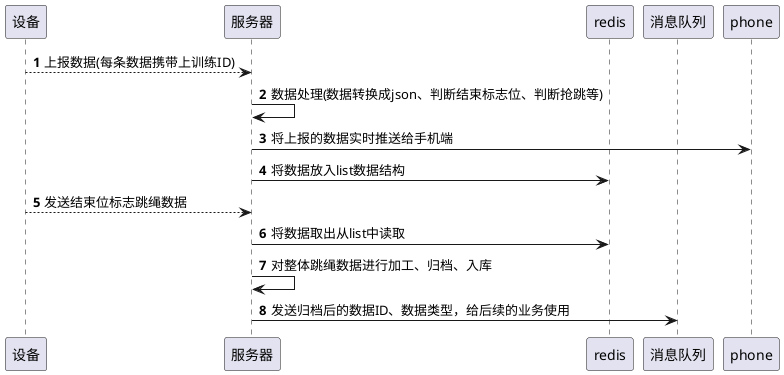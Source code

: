 @startuml
'https://plantuml.com/sequence-diagram

autonumber

participant 设备 as firmware
participant 服务器 as server
participant redis as redis
participant 消息队列 as rocketMQ

firmware --> server: 上报数据(每条数据携带上训练ID)
server -> server: 数据处理(数据转换成json、判断结束标志位、判断抢跳等)
server -> phone: 将上报的数据实时推送给手机端
server -> redis: 将数据放入list数据结构
firmware --> server: 发送结束位标志跳绳数据
server -> redis: 将数据取出从list中读取
server -> server: 对整体跳绳数据进行加工、归档、入库
server -> rocketMQ: 发送归档后的数据ID、数据类型，给后续的业务使用

@enduml